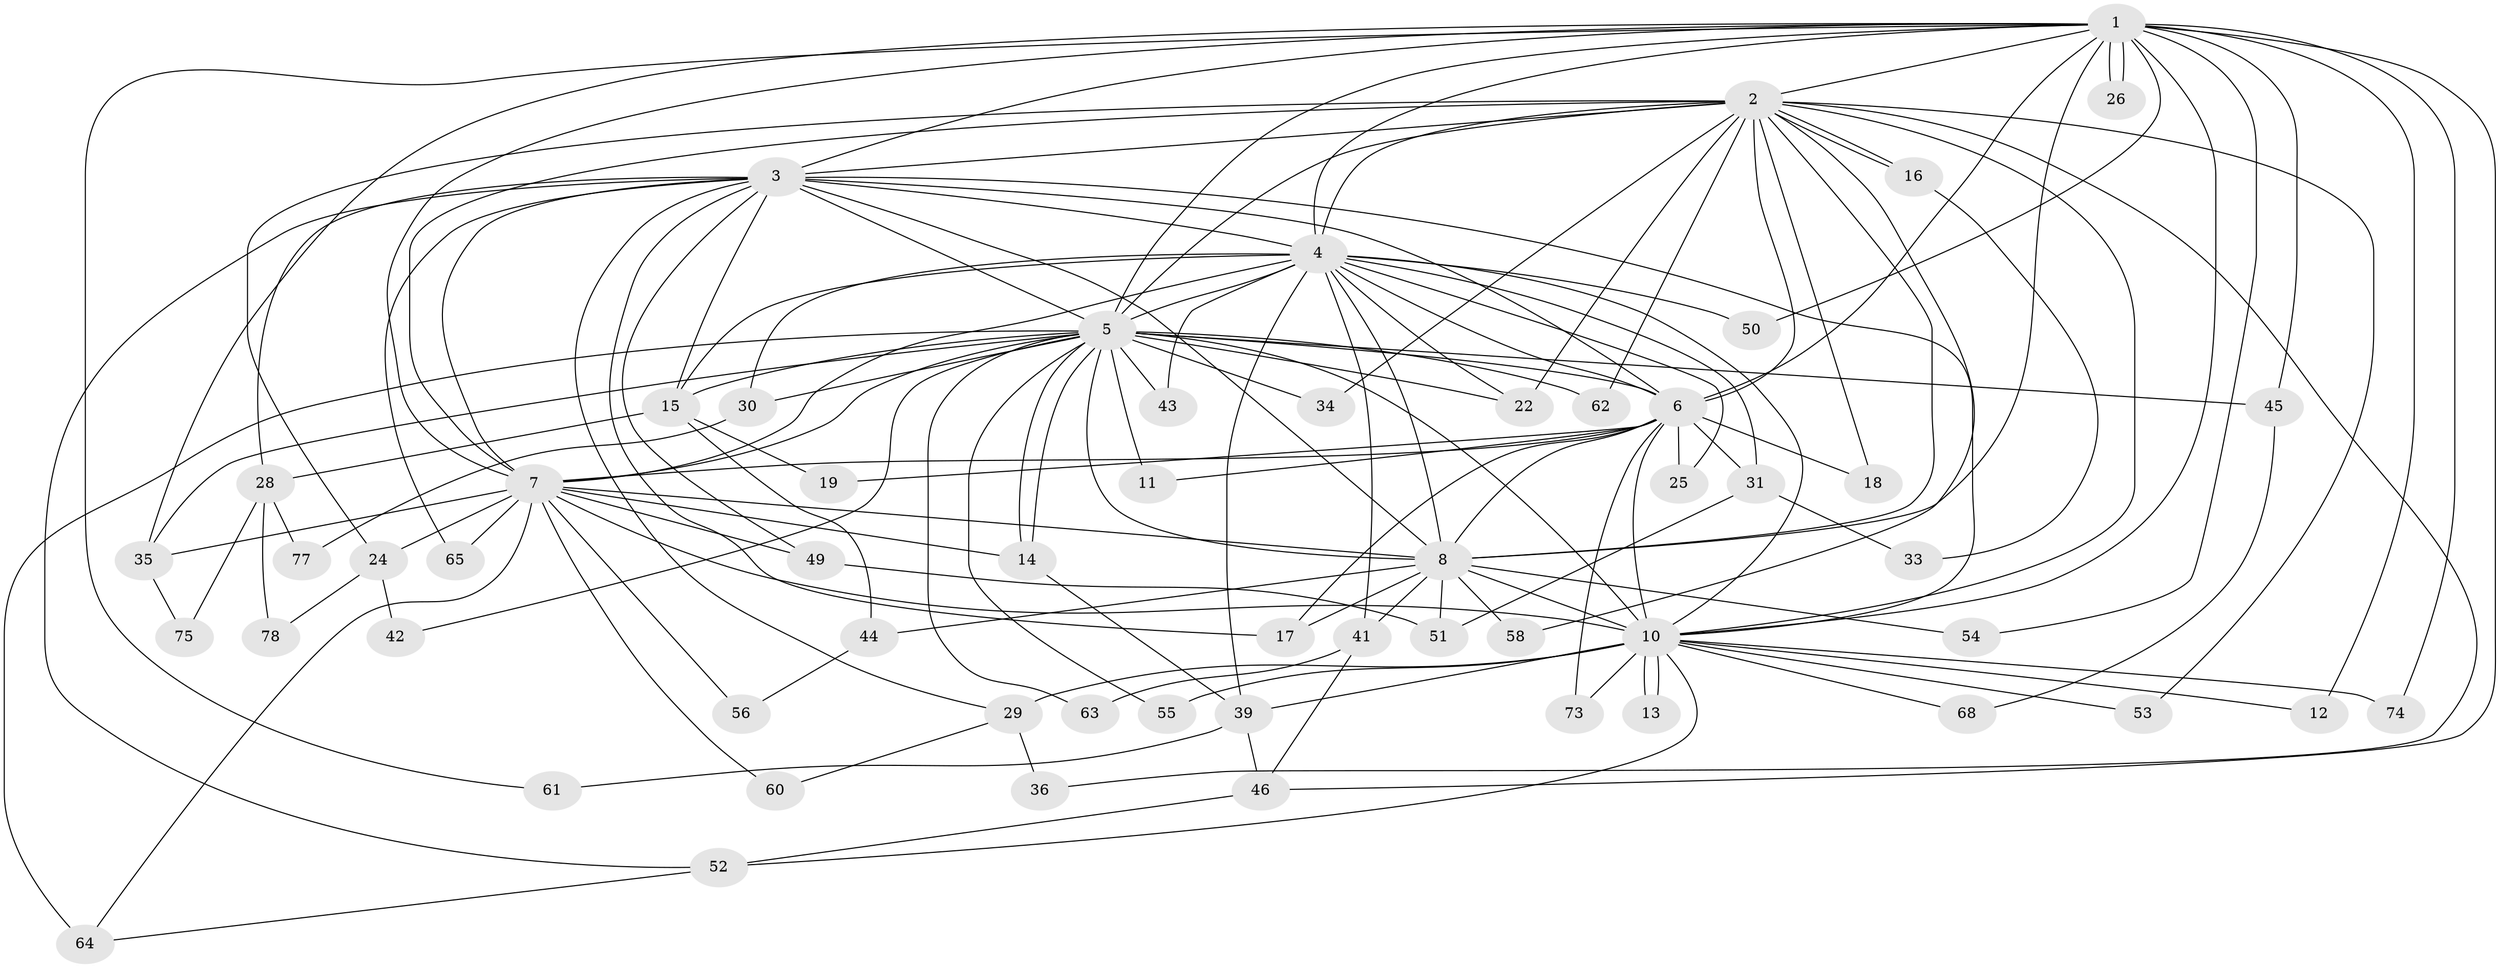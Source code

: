 // Generated by graph-tools (version 1.1) at 2025/23/03/03/25 07:23:38]
// undirected, 58 vertices, 144 edges
graph export_dot {
graph [start="1"]
  node [color=gray90,style=filled];
  1 [super="+23"];
  2 [super="+32"];
  3 [super="+20"];
  4 [super="+66"];
  5 [super="+9"];
  6 [super="+67"];
  7 [super="+27"];
  8 [super="+40"];
  10 [super="+21"];
  11;
  12 [super="+59"];
  13;
  14 [super="+57"];
  15 [super="+48"];
  16;
  17;
  18;
  19;
  22 [super="+38"];
  24 [super="+47"];
  25;
  26;
  28 [super="+70"];
  29 [super="+79"];
  30;
  31;
  33;
  34;
  35 [super="+37"];
  36;
  39 [super="+69"];
  41;
  42;
  43;
  44;
  45;
  46;
  49;
  50;
  51 [super="+72"];
  52 [super="+76"];
  53;
  54;
  55;
  56;
  58;
  60;
  61;
  62;
  63;
  64 [super="+71"];
  65;
  68;
  73;
  74;
  75;
  77;
  78;
  1 -- 2;
  1 -- 3;
  1 -- 4;
  1 -- 5 [weight=2];
  1 -- 6;
  1 -- 7;
  1 -- 8 [weight=2];
  1 -- 10 [weight=3];
  1 -- 12 [weight=2];
  1 -- 26;
  1 -- 26;
  1 -- 45;
  1 -- 46;
  1 -- 50;
  1 -- 54;
  1 -- 61;
  1 -- 74;
  1 -- 35;
  2 -- 3;
  2 -- 4;
  2 -- 5 [weight=2];
  2 -- 6;
  2 -- 7;
  2 -- 8 [weight=2];
  2 -- 10;
  2 -- 16;
  2 -- 16;
  2 -- 18;
  2 -- 22;
  2 -- 24;
  2 -- 36;
  2 -- 58;
  2 -- 62;
  2 -- 34;
  2 -- 53;
  3 -- 4;
  3 -- 5 [weight=2];
  3 -- 6;
  3 -- 7;
  3 -- 8;
  3 -- 10;
  3 -- 15;
  3 -- 28;
  3 -- 29;
  3 -- 49;
  3 -- 52;
  3 -- 65;
  3 -- 17;
  4 -- 5 [weight=2];
  4 -- 6 [weight=2];
  4 -- 7 [weight=2];
  4 -- 8;
  4 -- 10;
  4 -- 25;
  4 -- 30;
  4 -- 31;
  4 -- 41;
  4 -- 43;
  4 -- 50;
  4 -- 15;
  4 -- 22;
  4 -- 39;
  5 -- 6 [weight=2];
  5 -- 7 [weight=2];
  5 -- 8 [weight=2];
  5 -- 10 [weight=2];
  5 -- 14;
  5 -- 14;
  5 -- 22;
  5 -- 30;
  5 -- 35;
  5 -- 42;
  5 -- 43;
  5 -- 45;
  5 -- 62;
  5 -- 64;
  5 -- 34;
  5 -- 11;
  5 -- 15;
  5 -- 55;
  5 -- 63;
  6 -- 7;
  6 -- 8;
  6 -- 10;
  6 -- 11;
  6 -- 17;
  6 -- 18;
  6 -- 19;
  6 -- 25;
  6 -- 31;
  6 -- 73;
  7 -- 8;
  7 -- 10;
  7 -- 24 [weight=2];
  7 -- 35;
  7 -- 49;
  7 -- 56;
  7 -- 60;
  7 -- 64;
  7 -- 65;
  7 -- 14;
  8 -- 10;
  8 -- 17;
  8 -- 41;
  8 -- 44;
  8 -- 51;
  8 -- 54;
  8 -- 58;
  10 -- 12;
  10 -- 13;
  10 -- 13;
  10 -- 29 [weight=2];
  10 -- 39;
  10 -- 52;
  10 -- 53;
  10 -- 55;
  10 -- 68;
  10 -- 73;
  10 -- 74;
  14 -- 39;
  15 -- 19;
  15 -- 28 [weight=2];
  15 -- 44;
  16 -- 33;
  24 -- 42;
  24 -- 78;
  28 -- 75;
  28 -- 77;
  28 -- 78;
  29 -- 36;
  29 -- 60;
  30 -- 77;
  31 -- 33;
  31 -- 51;
  35 -- 75;
  39 -- 61;
  39 -- 46;
  41 -- 46;
  41 -- 63;
  44 -- 56;
  45 -- 68;
  46 -- 52;
  49 -- 51;
  52 -- 64;
}
